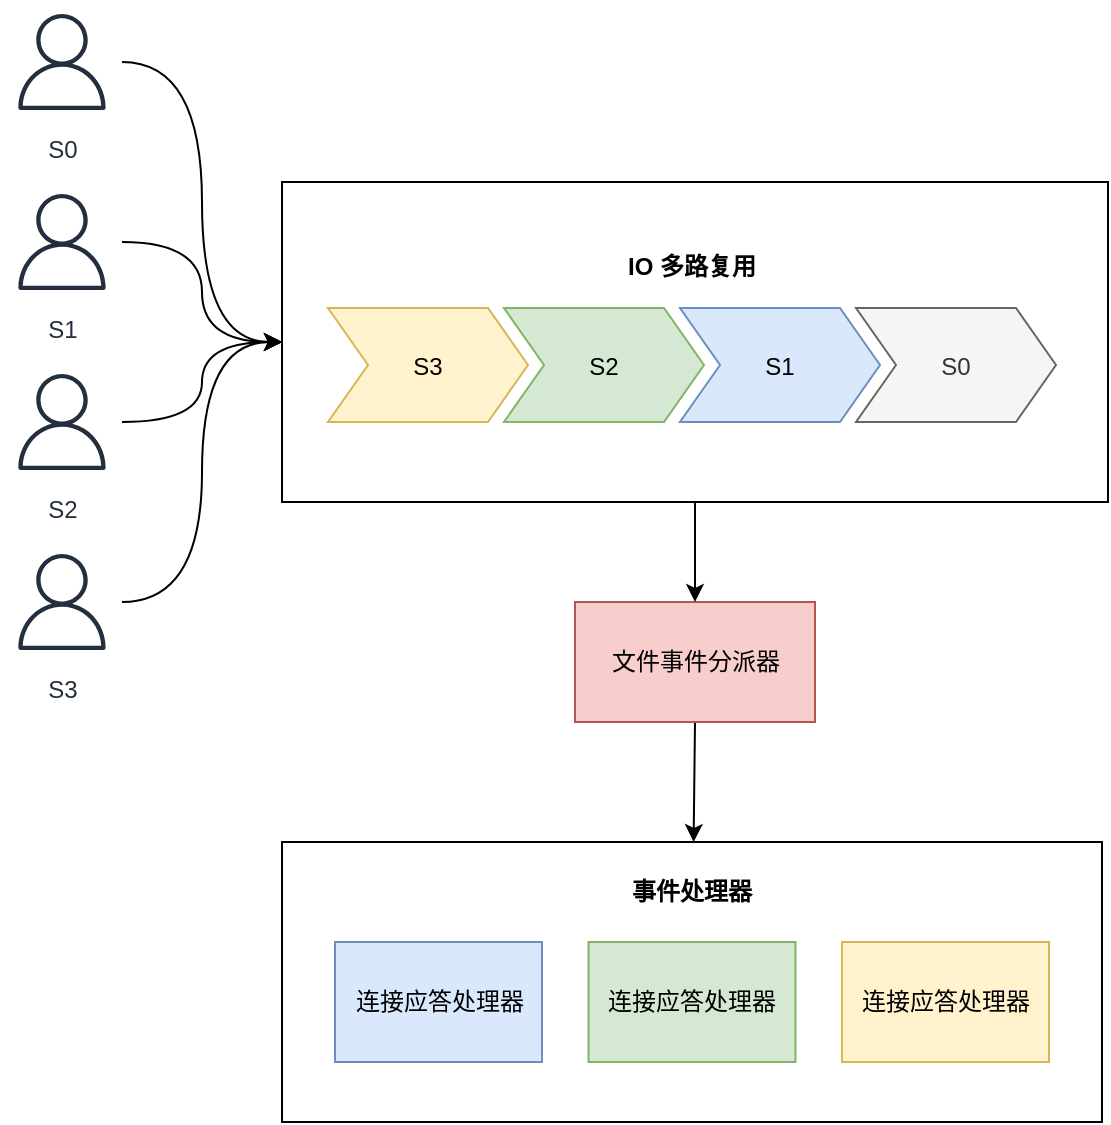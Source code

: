 <mxfile version="16.0.3" type="github">
  <diagram id="v8z6BmKmcej6W1Maoec1" name="Page-1">
    <mxGraphModel dx="1186" dy="654" grid="1" gridSize="10" guides="1" tooltips="1" connect="1" arrows="1" fold="1" page="1" pageScale="1" pageWidth="827" pageHeight="1169" math="0" shadow="0">
      <root>
        <mxCell id="0" />
        <mxCell id="1" parent="0" />
        <mxCell id="1Cn_6Ca8cMXQefkyAjcg-22" style="edgeStyle=orthogonalEdgeStyle;rounded=0;orthogonalLoop=1;jettySize=auto;html=1;entryX=0;entryY=0.5;entryDx=0;entryDy=0;curved=1;" edge="1" parent="1" source="1Cn_6Ca8cMXQefkyAjcg-5" target="1Cn_6Ca8cMXQefkyAjcg-20">
          <mxGeometry relative="1" as="geometry" />
        </mxCell>
        <mxCell id="1Cn_6Ca8cMXQefkyAjcg-5" value="S0" style="sketch=0;outlineConnect=0;fontColor=#232F3E;gradientColor=none;strokeColor=#232F3E;fillColor=#ffffff;dashed=0;verticalLabelPosition=bottom;verticalAlign=top;align=center;html=1;fontSize=12;fontStyle=0;aspect=fixed;shape=mxgraph.aws4.resourceIcon;resIcon=mxgraph.aws4.user;" vertex="1" parent="1">
          <mxGeometry x="130" y="110" width="60" height="60" as="geometry" />
        </mxCell>
        <mxCell id="1Cn_6Ca8cMXQefkyAjcg-23" style="edgeStyle=orthogonalEdgeStyle;rounded=0;orthogonalLoop=1;jettySize=auto;html=1;entryX=0;entryY=0.5;entryDx=0;entryDy=0;curved=1;" edge="1" parent="1" source="1Cn_6Ca8cMXQefkyAjcg-6" target="1Cn_6Ca8cMXQefkyAjcg-20">
          <mxGeometry relative="1" as="geometry" />
        </mxCell>
        <mxCell id="1Cn_6Ca8cMXQefkyAjcg-6" value="S1" style="sketch=0;outlineConnect=0;fontColor=#232F3E;gradientColor=none;strokeColor=#232F3E;fillColor=#ffffff;dashed=0;verticalLabelPosition=bottom;verticalAlign=top;align=center;html=1;fontSize=12;fontStyle=0;aspect=fixed;shape=mxgraph.aws4.resourceIcon;resIcon=mxgraph.aws4.user;" vertex="1" parent="1">
          <mxGeometry x="130" y="200" width="60" height="60" as="geometry" />
        </mxCell>
        <mxCell id="1Cn_6Ca8cMXQefkyAjcg-24" style="edgeStyle=orthogonalEdgeStyle;rounded=0;orthogonalLoop=1;jettySize=auto;html=1;entryX=0;entryY=0.5;entryDx=0;entryDy=0;curved=1;" edge="1" parent="1" source="1Cn_6Ca8cMXQefkyAjcg-7" target="1Cn_6Ca8cMXQefkyAjcg-20">
          <mxGeometry relative="1" as="geometry">
            <mxPoint x="210" y="270" as="targetPoint" />
          </mxGeometry>
        </mxCell>
        <mxCell id="1Cn_6Ca8cMXQefkyAjcg-7" value="S2" style="sketch=0;outlineConnect=0;fontColor=#232F3E;gradientColor=none;strokeColor=#232F3E;fillColor=#ffffff;dashed=0;verticalLabelPosition=bottom;verticalAlign=top;align=center;html=1;fontSize=12;fontStyle=0;aspect=fixed;shape=mxgraph.aws4.resourceIcon;resIcon=mxgraph.aws4.user;" vertex="1" parent="1">
          <mxGeometry x="130" y="290" width="60" height="60" as="geometry" />
        </mxCell>
        <mxCell id="1Cn_6Ca8cMXQefkyAjcg-25" style="edgeStyle=orthogonalEdgeStyle;rounded=0;orthogonalLoop=1;jettySize=auto;html=1;entryX=0;entryY=0.5;entryDx=0;entryDy=0;curved=1;" edge="1" parent="1" source="1Cn_6Ca8cMXQefkyAjcg-8" target="1Cn_6Ca8cMXQefkyAjcg-20">
          <mxGeometry relative="1" as="geometry" />
        </mxCell>
        <mxCell id="1Cn_6Ca8cMXQefkyAjcg-8" value="S3" style="sketch=0;outlineConnect=0;fontColor=#232F3E;gradientColor=none;strokeColor=#232F3E;fillColor=#ffffff;dashed=0;verticalLabelPosition=bottom;verticalAlign=top;align=center;html=1;fontSize=12;fontStyle=0;aspect=fixed;shape=mxgraph.aws4.resourceIcon;resIcon=mxgraph.aws4.user;" vertex="1" parent="1">
          <mxGeometry x="130" y="380" width="60" height="60" as="geometry" />
        </mxCell>
        <mxCell id="1Cn_6Ca8cMXQefkyAjcg-21" value="" style="group" vertex="1" connectable="0" parent="1">
          <mxGeometry x="270" y="200" width="413" height="160" as="geometry" />
        </mxCell>
        <mxCell id="1Cn_6Ca8cMXQefkyAjcg-20" value="" style="rounded=0;whiteSpace=wrap;html=1;" vertex="1" parent="1Cn_6Ca8cMXQefkyAjcg-21">
          <mxGeometry width="413" height="160" as="geometry" />
        </mxCell>
        <mxCell id="1Cn_6Ca8cMXQefkyAjcg-11" value="IO 多路复用" style="swimlane;childLayout=stackLayout;horizontal=1;fillColor=none;horizontalStack=1;resizeParent=1;resizeParentMax=0;resizeLast=0;collapsible=0;strokeColor=none;stackBorder=10;stackSpacing=-12;resizable=1;align=center;points=[];fontColor=#000000;" vertex="1" parent="1Cn_6Ca8cMXQefkyAjcg-21">
          <mxGeometry x="13" y="30" width="384" height="100" as="geometry" />
        </mxCell>
        <mxCell id="1Cn_6Ca8cMXQefkyAjcg-12" value="S3" style="shape=step;perimeter=stepPerimeter;fixedSize=1;points=[];fillColor=#fff2cc;strokeColor=#d6b656;" vertex="1" parent="1Cn_6Ca8cMXQefkyAjcg-11">
          <mxGeometry x="10" y="33" width="100" height="57" as="geometry" />
        </mxCell>
        <mxCell id="1Cn_6Ca8cMXQefkyAjcg-13" value="S2" style="shape=step;perimeter=stepPerimeter;fixedSize=1;points=[];fillColor=#d5e8d4;strokeColor=#82b366;" vertex="1" parent="1Cn_6Ca8cMXQefkyAjcg-11">
          <mxGeometry x="98" y="33" width="100" height="57" as="geometry" />
        </mxCell>
        <mxCell id="1Cn_6Ca8cMXQefkyAjcg-14" value="S1" style="shape=step;perimeter=stepPerimeter;fixedSize=1;points=[];fillColor=#dae8fc;strokeColor=#6c8ebf;" vertex="1" parent="1Cn_6Ca8cMXQefkyAjcg-11">
          <mxGeometry x="186" y="33" width="100" height="57" as="geometry" />
        </mxCell>
        <mxCell id="1Cn_6Ca8cMXQefkyAjcg-16" value="S0" style="shape=step;perimeter=stepPerimeter;fixedSize=1;points=[];fillColor=#f5f5f5;fontColor=#333333;strokeColor=#666666;" vertex="1" parent="1Cn_6Ca8cMXQefkyAjcg-11">
          <mxGeometry x="274" y="33" width="100" height="57" as="geometry" />
        </mxCell>
        <mxCell id="1Cn_6Ca8cMXQefkyAjcg-30" style="edgeStyle=none;rounded=0;orthogonalLoop=1;jettySize=auto;html=1;exitX=0.5;exitY=1;exitDx=0;exitDy=0;" edge="1" parent="1" source="1Cn_6Ca8cMXQefkyAjcg-26" target="1Cn_6Ca8cMXQefkyAjcg-29">
          <mxGeometry relative="1" as="geometry" />
        </mxCell>
        <mxCell id="1Cn_6Ca8cMXQefkyAjcg-26" value="文件事件分派器" style="rounded=0;whiteSpace=wrap;html=1;fillColor=#f8cecc;strokeColor=#b85450;" vertex="1" parent="1">
          <mxGeometry x="416.5" y="410" width="120" height="60" as="geometry" />
        </mxCell>
        <mxCell id="1Cn_6Ca8cMXQefkyAjcg-28" style="rounded=0;orthogonalLoop=1;jettySize=auto;html=1;exitX=0.5;exitY=1;exitDx=0;exitDy=0;entryX=0.5;entryY=0;entryDx=0;entryDy=0;" edge="1" parent="1" source="1Cn_6Ca8cMXQefkyAjcg-20" target="1Cn_6Ca8cMXQefkyAjcg-26">
          <mxGeometry relative="1" as="geometry" />
        </mxCell>
        <mxCell id="1Cn_6Ca8cMXQefkyAjcg-29" value="" style="rounded=0;whiteSpace=wrap;html=1;" vertex="1" parent="1">
          <mxGeometry x="270" y="530" width="410" height="140" as="geometry" />
        </mxCell>
        <mxCell id="1Cn_6Ca8cMXQefkyAjcg-31" value="连接应答处理器" style="rounded=0;whiteSpace=wrap;html=1;fillColor=#dae8fc;strokeColor=#6c8ebf;" vertex="1" parent="1">
          <mxGeometry x="296.5" y="580" width="103.5" height="60" as="geometry" />
        </mxCell>
        <mxCell id="1Cn_6Ca8cMXQefkyAjcg-32" value="连接应答处理器" style="rounded=0;whiteSpace=wrap;html=1;fillColor=#d5e8d4;strokeColor=#82b366;" vertex="1" parent="1">
          <mxGeometry x="423.25" y="580" width="103.5" height="60" as="geometry" />
        </mxCell>
        <mxCell id="1Cn_6Ca8cMXQefkyAjcg-33" value="连接应答处理器" style="rounded=0;whiteSpace=wrap;html=1;fillColor=#fff2cc;strokeColor=#d6b656;" vertex="1" parent="1">
          <mxGeometry x="550" y="580" width="103.5" height="60" as="geometry" />
        </mxCell>
        <mxCell id="1Cn_6Ca8cMXQefkyAjcg-34" value="事件处理器" style="text;html=1;strokeColor=none;fillColor=none;align=center;verticalAlign=middle;whiteSpace=wrap;rounded=0;fontStyle=1" vertex="1" parent="1">
          <mxGeometry x="435" y="540" width="80" height="30" as="geometry" />
        </mxCell>
      </root>
    </mxGraphModel>
  </diagram>
</mxfile>
